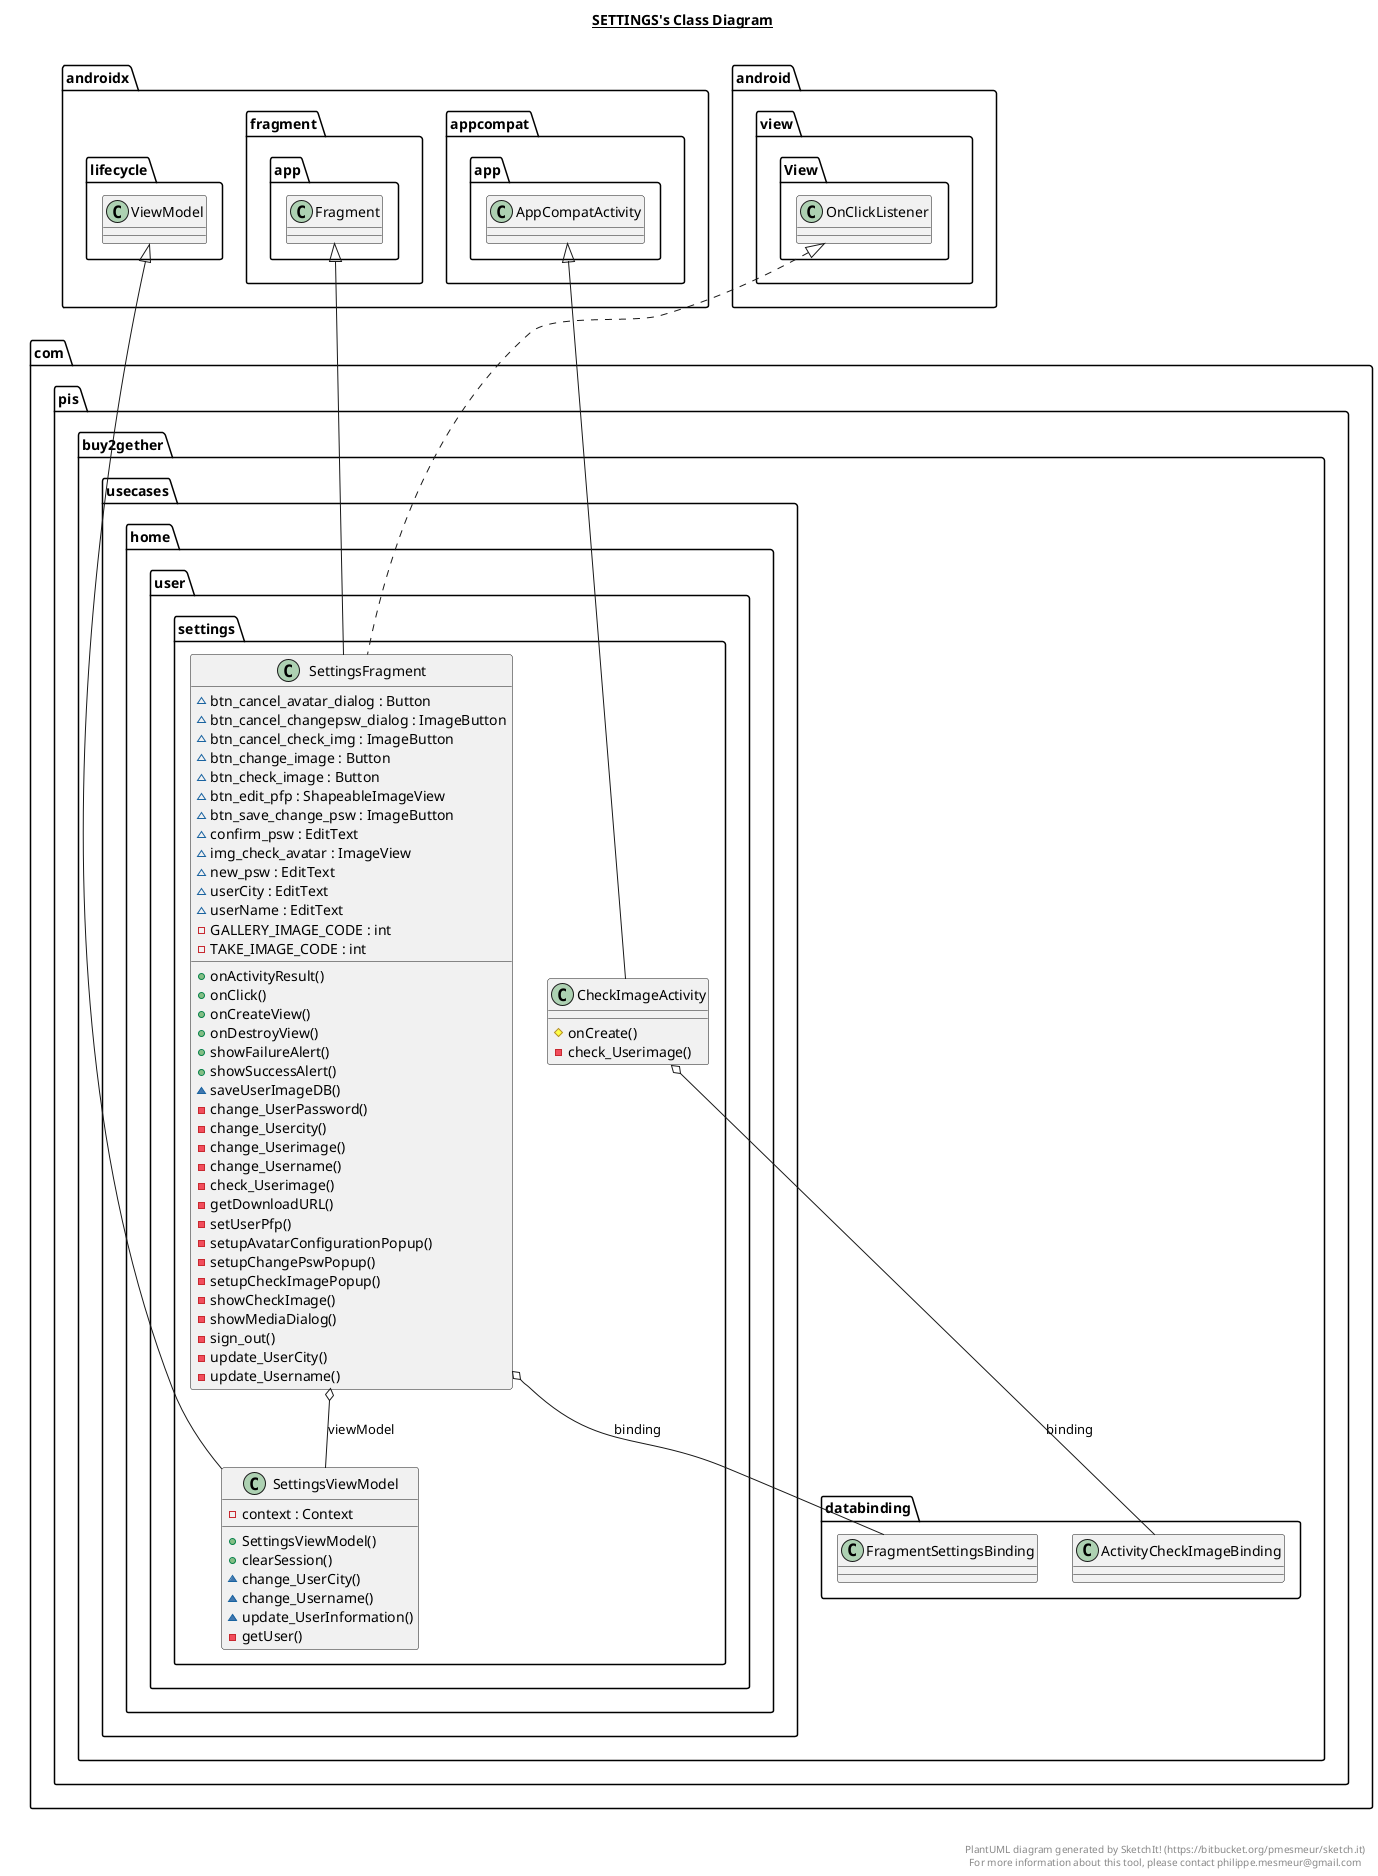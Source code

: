 @startuml

title __SETTINGS's Class Diagram__\n

  namespace com.pis.buy2gether {
    namespace usecases.home {
      namespace user {
        namespace settings {
          class com.pis.buy2gether.usecases.home.user.settings.CheckImageActivity {
              # onCreate()
              - check_Userimage()
          }
        }
      }
    }
  }
  

  namespace com.pis.buy2gether {
    namespace usecases.home {
      namespace user {
        namespace settings {
          class com.pis.buy2gether.usecases.home.user.settings.SettingsFragment {
              ~ btn_cancel_avatar_dialog : Button
              ~ btn_cancel_changepsw_dialog : ImageButton
              ~ btn_cancel_check_img : ImageButton
              ~ btn_change_image : Button
              ~ btn_check_image : Button
              ~ btn_edit_pfp : ShapeableImageView
              ~ btn_save_change_psw : ImageButton
              ~ confirm_psw : EditText
              ~ img_check_avatar : ImageView
              ~ new_psw : EditText
              ~ userCity : EditText
              ~ userName : EditText
              - GALLERY_IMAGE_CODE : int
              - TAKE_IMAGE_CODE : int
              + onActivityResult()
              + onClick()
              + onCreateView()
              + onDestroyView()
              + showFailureAlert()
              + showSuccessAlert()
              ~ saveUserImageDB()
              - change_UserPassword()
              - change_Usercity()
              - change_Userimage()
              - change_Username()
              - check_Userimage()
              - getDownloadURL()
              - setUserPfp()
              - setupAvatarConfigurationPopup()
              - setupChangePswPopup()
              - setupCheckImagePopup()
              - showCheckImage()
              - showMediaDialog()
              - sign_out()
              - update_UserCity()
              - update_Username()
          }
        }
      }
    }
  }
  

  namespace com.pis.buy2gether {
    namespace usecases.home {
      namespace user {
        namespace settings {
          class com.pis.buy2gether.usecases.home.user.settings.SettingsViewModel {
              - context : Context
              + SettingsViewModel()
              + clearSession()
              ~ change_UserCity()
              ~ change_Username()
              ~ update_UserInformation()
              - getUser()
          }
        }
      }
    }
  }
  

  com.pis.buy2gether.usecases.home.user.settings.CheckImageActivity -up-|> androidx.appcompat.app.AppCompatActivity
  com.pis.buy2gether.usecases.home.user.settings.CheckImageActivity o-- com.pis.buy2gether.databinding.ActivityCheckImageBinding : binding
  com.pis.buy2gether.usecases.home.user.settings.SettingsFragment .up.|> android.view.View.OnClickListener
  com.pis.buy2gether.usecases.home.user.settings.SettingsFragment -up-|> androidx.fragment.app.Fragment
  com.pis.buy2gether.usecases.home.user.settings.SettingsFragment o-- com.pis.buy2gether.databinding.FragmentSettingsBinding : binding
  com.pis.buy2gether.usecases.home.user.settings.SettingsFragment o-- com.pis.buy2gether.usecases.home.user.settings.SettingsViewModel : viewModel
  com.pis.buy2gether.usecases.home.user.settings.SettingsViewModel -up-|> androidx.lifecycle.ViewModel


right footer


PlantUML diagram generated by SketchIt! (https://bitbucket.org/pmesmeur/sketch.it)
For more information about this tool, please contact philippe.mesmeur@gmail.com
endfooter

@enduml
